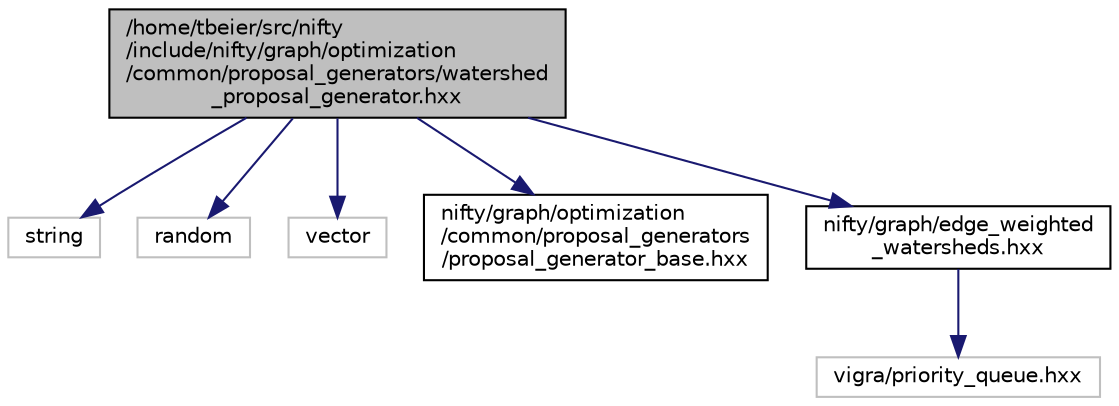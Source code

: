 digraph "/home/tbeier/src/nifty/include/nifty/graph/optimization/common/proposal_generators/watershed_proposal_generator.hxx"
{
  edge [fontname="Helvetica",fontsize="10",labelfontname="Helvetica",labelfontsize="10"];
  node [fontname="Helvetica",fontsize="10",shape=record];
  Node1 [label="/home/tbeier/src/nifty\l/include/nifty/graph/optimization\l/common/proposal_generators/watershed\l_proposal_generator.hxx",height=0.2,width=0.4,color="black", fillcolor="grey75", style="filled", fontcolor="black"];
  Node1 -> Node2 [color="midnightblue",fontsize="10",style="solid"];
  Node2 [label="string",height=0.2,width=0.4,color="grey75", fillcolor="white", style="filled"];
  Node1 -> Node3 [color="midnightblue",fontsize="10",style="solid"];
  Node3 [label="random",height=0.2,width=0.4,color="grey75", fillcolor="white", style="filled"];
  Node1 -> Node4 [color="midnightblue",fontsize="10",style="solid"];
  Node4 [label="vector",height=0.2,width=0.4,color="grey75", fillcolor="white", style="filled"];
  Node1 -> Node5 [color="midnightblue",fontsize="10",style="solid"];
  Node5 [label="nifty/graph/optimization\l/common/proposal_generators\l/proposal_generator_base.hxx",height=0.2,width=0.4,color="black", fillcolor="white", style="filled",URL="$common_2proposal__generators_2proposal__generator__base_8hxx.html"];
  Node1 -> Node6 [color="midnightblue",fontsize="10",style="solid"];
  Node6 [label="nifty/graph/edge_weighted\l_watersheds.hxx",height=0.2,width=0.4,color="black", fillcolor="white", style="filled",URL="$edge__weighted__watersheds_8hxx.html"];
  Node6 -> Node7 [color="midnightblue",fontsize="10",style="solid"];
  Node7 [label="vigra/priority_queue.hxx",height=0.2,width=0.4,color="grey75", fillcolor="white", style="filled"];
}
